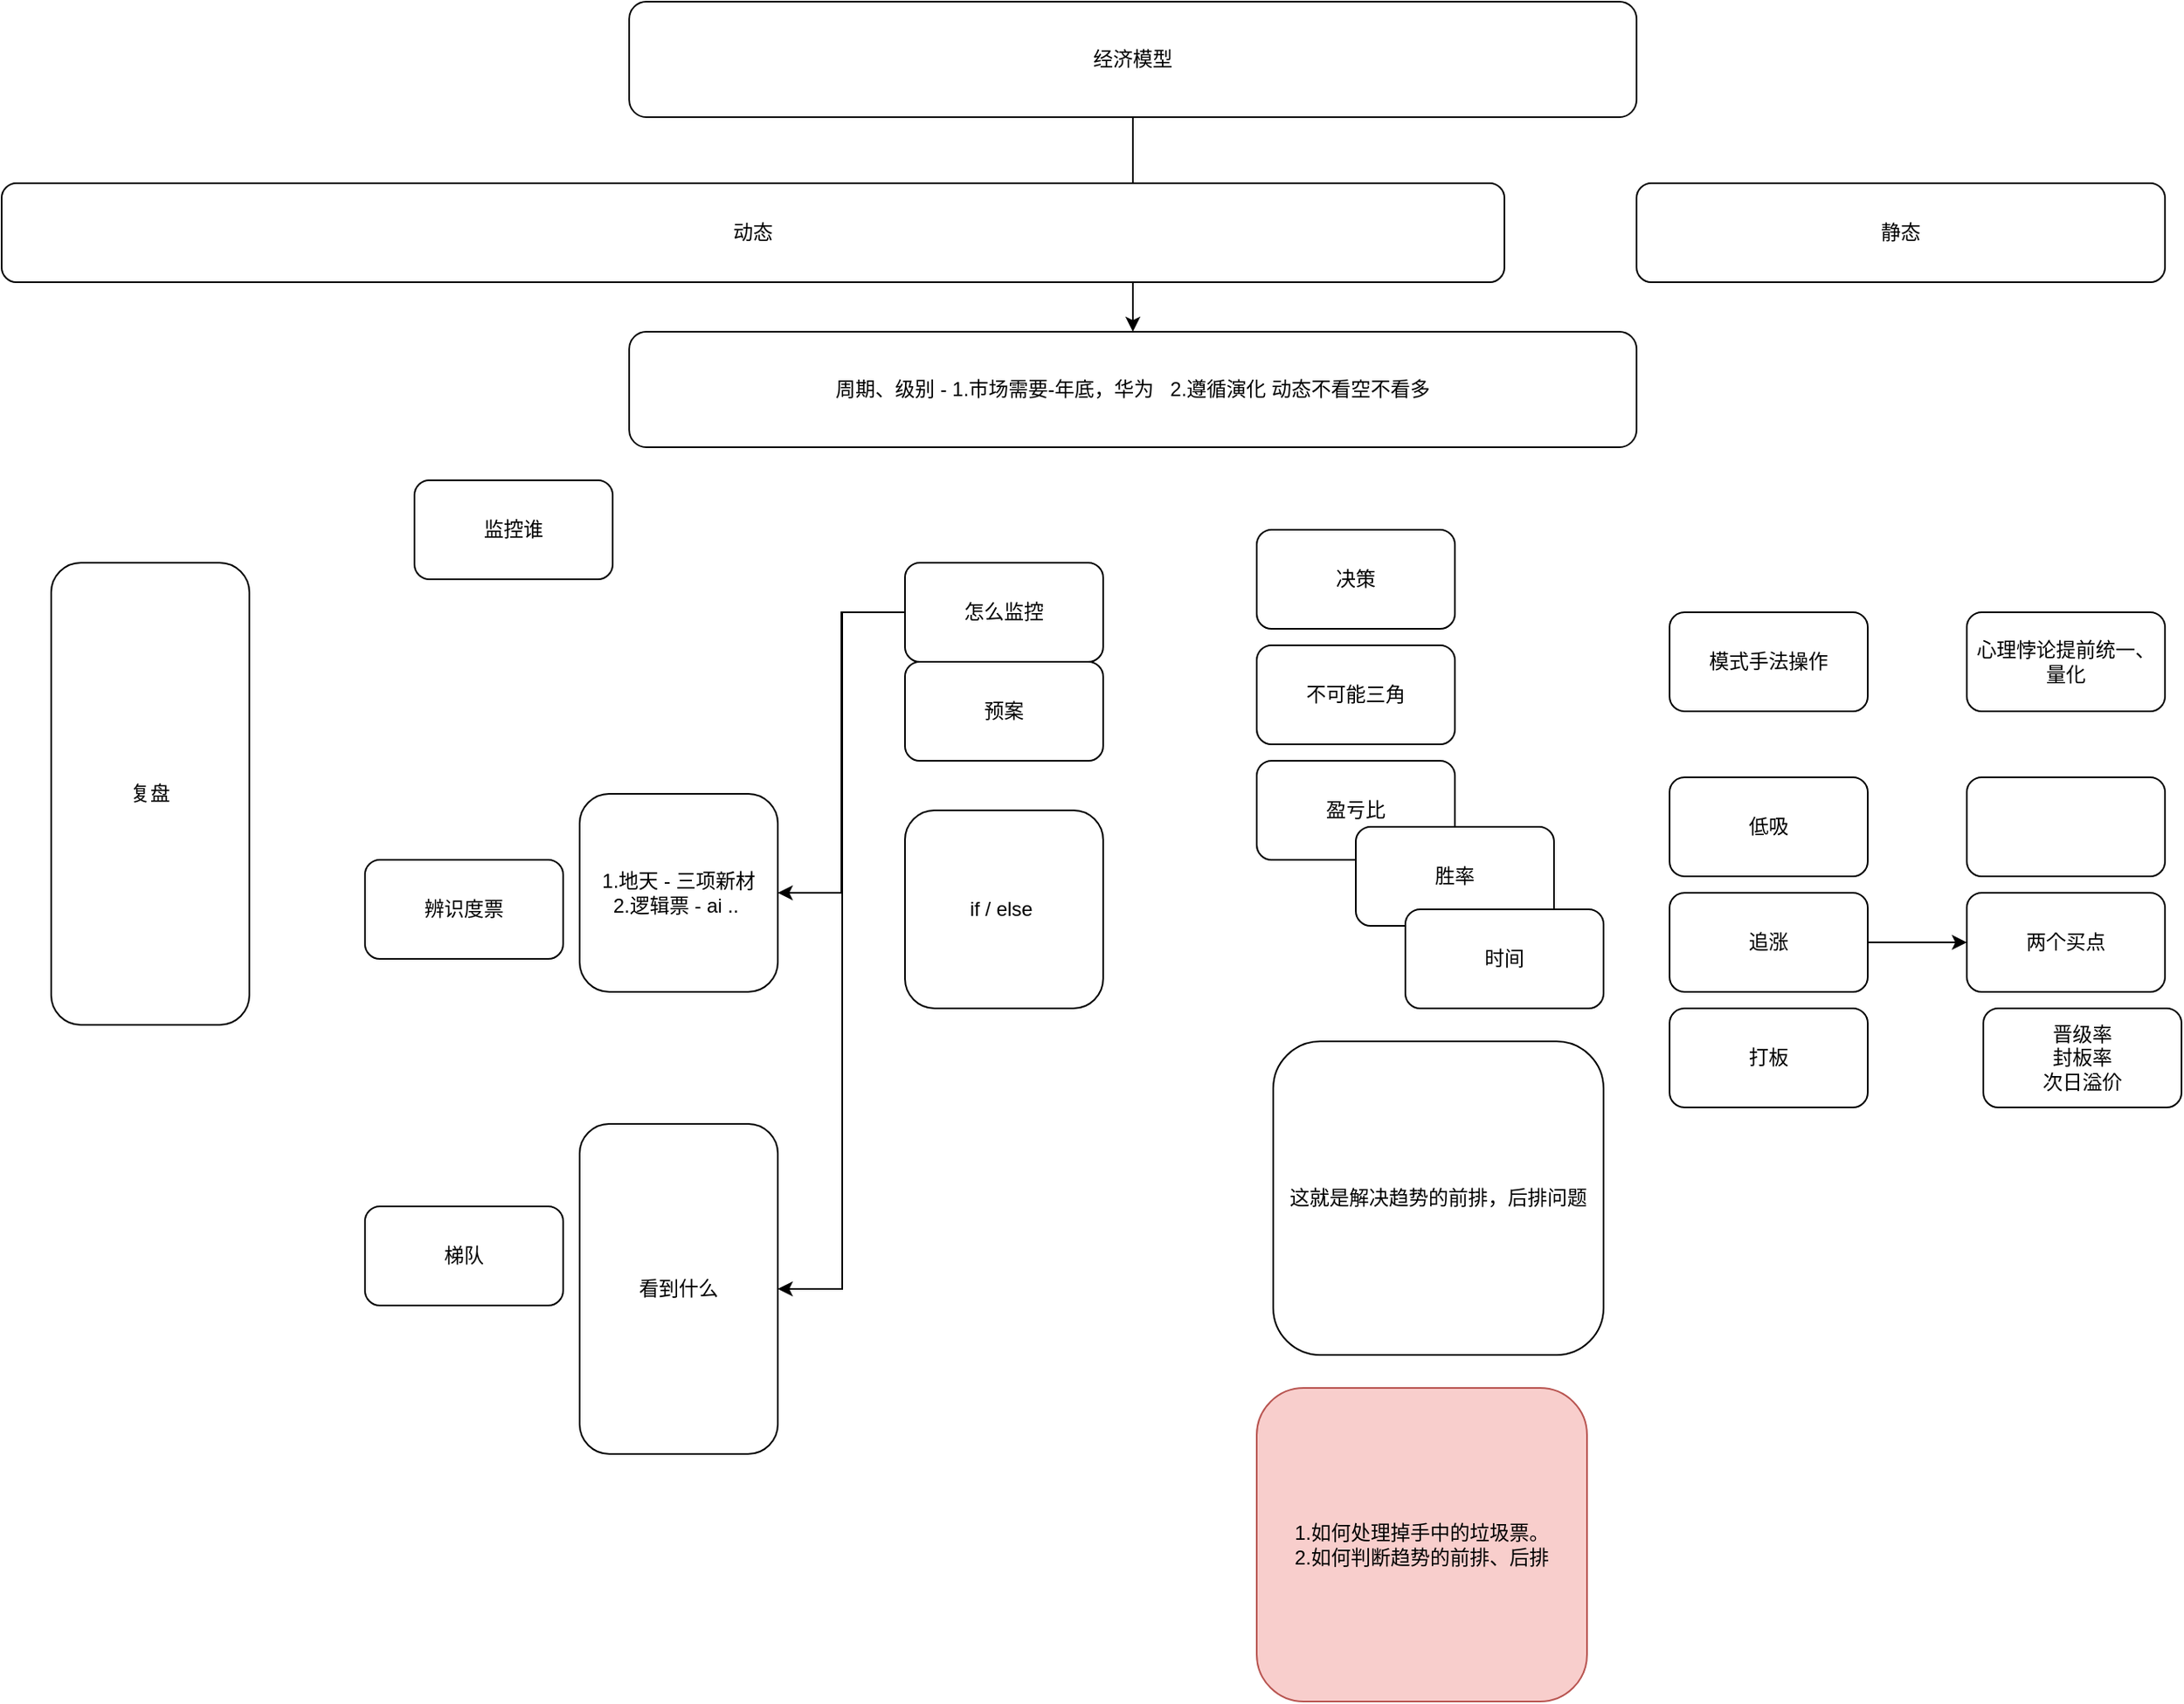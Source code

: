 <mxfile version="24.2.3" type="github">
  <diagram name="第 1 页" id="cFIGKGqqaDF6kSXo0E1u">
    <mxGraphModel dx="1588" dy="1961" grid="1" gridSize="10" guides="1" tooltips="1" connect="1" arrows="1" fold="1" page="1" pageScale="1" pageWidth="827" pageHeight="1169" math="0" shadow="0">
      <root>
        <mxCell id="0" />
        <mxCell id="1" parent="0" />
        <mxCell id="xZaFet4aV3dl0UE3ZgOh-1" value="复盘" style="rounded=1;whiteSpace=wrap;html=1;" vertex="1" parent="1">
          <mxGeometry x="190" y="-30" width="120" height="280" as="geometry" />
        </mxCell>
        <mxCell id="xZaFet4aV3dl0UE3ZgOh-2" value="辨识度票" style="rounded=1;whiteSpace=wrap;html=1;" vertex="1" parent="1">
          <mxGeometry x="380" y="150" width="120" height="60" as="geometry" />
        </mxCell>
        <mxCell id="xZaFet4aV3dl0UE3ZgOh-3" value="梯队" style="rounded=1;whiteSpace=wrap;html=1;" vertex="1" parent="1">
          <mxGeometry x="380" y="360" width="120" height="60" as="geometry" />
        </mxCell>
        <mxCell id="xZaFet4aV3dl0UE3ZgOh-4" value="1.地天 - 三项新材&lt;div&gt;2.逻辑票 - ai ..&amp;nbsp;&lt;/div&gt;" style="rounded=1;whiteSpace=wrap;html=1;" vertex="1" parent="1">
          <mxGeometry x="510" y="110" width="120" height="120" as="geometry" />
        </mxCell>
        <mxCell id="xZaFet4aV3dl0UE3ZgOh-5" value="监控谁" style="rounded=1;whiteSpace=wrap;html=1;" vertex="1" parent="1">
          <mxGeometry x="410" y="-80" width="120" height="60" as="geometry" />
        </mxCell>
        <mxCell id="xZaFet4aV3dl0UE3ZgOh-6" value="预案" style="rounded=1;whiteSpace=wrap;html=1;" vertex="1" parent="1">
          <mxGeometry x="707" y="30" width="120" height="60" as="geometry" />
        </mxCell>
        <mxCell id="xZaFet4aV3dl0UE3ZgOh-7" value="if / else&amp;nbsp;" style="rounded=1;whiteSpace=wrap;html=1;" vertex="1" parent="1">
          <mxGeometry x="707" y="120" width="120" height="120" as="geometry" />
        </mxCell>
        <mxCell id="xZaFet4aV3dl0UE3ZgOh-10" value="不可能三角" style="rounded=1;whiteSpace=wrap;html=1;" vertex="1" parent="1">
          <mxGeometry x="920" y="20" width="120" height="60" as="geometry" />
        </mxCell>
        <mxCell id="xZaFet4aV3dl0UE3ZgOh-11" value="模式手法操作" style="rounded=1;whiteSpace=wrap;html=1;" vertex="1" parent="1">
          <mxGeometry x="1170" width="120" height="60" as="geometry" />
        </mxCell>
        <mxCell id="xZaFet4aV3dl0UE3ZgOh-12" value="低吸" style="rounded=1;whiteSpace=wrap;html=1;" vertex="1" parent="1">
          <mxGeometry x="1170" y="100" width="120" height="60" as="geometry" />
        </mxCell>
        <mxCell id="xZaFet4aV3dl0UE3ZgOh-16" value="" style="edgeStyle=orthogonalEdgeStyle;rounded=0;orthogonalLoop=1;jettySize=auto;html=1;" edge="1" parent="1" source="xZaFet4aV3dl0UE3ZgOh-13" target="xZaFet4aV3dl0UE3ZgOh-15">
          <mxGeometry relative="1" as="geometry" />
        </mxCell>
        <mxCell id="xZaFet4aV3dl0UE3ZgOh-13" value="追涨" style="rounded=1;whiteSpace=wrap;html=1;" vertex="1" parent="1">
          <mxGeometry x="1170" y="170" width="120" height="60" as="geometry" />
        </mxCell>
        <mxCell id="xZaFet4aV3dl0UE3ZgOh-14" value="打板" style="rounded=1;whiteSpace=wrap;html=1;" vertex="1" parent="1">
          <mxGeometry x="1170" y="240" width="120" height="60" as="geometry" />
        </mxCell>
        <mxCell id="xZaFet4aV3dl0UE3ZgOh-15" value="两个买点" style="rounded=1;whiteSpace=wrap;html=1;" vertex="1" parent="1">
          <mxGeometry x="1350" y="170" width="120" height="60" as="geometry" />
        </mxCell>
        <mxCell id="xZaFet4aV3dl0UE3ZgOh-17" value="" style="rounded=1;whiteSpace=wrap;html=1;" vertex="1" parent="1">
          <mxGeometry x="1350" y="100" width="120" height="60" as="geometry" />
        </mxCell>
        <mxCell id="xZaFet4aV3dl0UE3ZgOh-18" value="晋级率&lt;div&gt;封板率&lt;/div&gt;&lt;div&gt;次日溢价&lt;/div&gt;" style="rounded=1;whiteSpace=wrap;html=1;" vertex="1" parent="1">
          <mxGeometry x="1360" y="240" width="120" height="60" as="geometry" />
        </mxCell>
        <mxCell id="xZaFet4aV3dl0UE3ZgOh-19" value="盈亏比" style="rounded=1;whiteSpace=wrap;html=1;" vertex="1" parent="1">
          <mxGeometry x="920" y="90" width="120" height="60" as="geometry" />
        </mxCell>
        <mxCell id="xZaFet4aV3dl0UE3ZgOh-20" value="胜率" style="rounded=1;whiteSpace=wrap;html=1;" vertex="1" parent="1">
          <mxGeometry x="980" y="130" width="120" height="60" as="geometry" />
        </mxCell>
        <mxCell id="xZaFet4aV3dl0UE3ZgOh-21" value="时间" style="rounded=1;whiteSpace=wrap;html=1;" vertex="1" parent="1">
          <mxGeometry x="1010" y="180" width="120" height="60" as="geometry" />
        </mxCell>
        <mxCell id="xZaFet4aV3dl0UE3ZgOh-22" value="周期、级别 - 1.市场需要-年底，华为&amp;nbsp; &amp;nbsp;2.遵循演化&amp;nbsp;动态不看空不看多" style="rounded=1;whiteSpace=wrap;html=1;" vertex="1" parent="1">
          <mxGeometry x="540" y="-170" width="610" height="70" as="geometry" />
        </mxCell>
        <mxCell id="xZaFet4aV3dl0UE3ZgOh-23" value="看到什么" style="rounded=1;whiteSpace=wrap;html=1;" vertex="1" parent="1">
          <mxGeometry x="510" y="310" width="120" height="200" as="geometry" />
        </mxCell>
        <mxCell id="xZaFet4aV3dl0UE3ZgOh-25" style="edgeStyle=orthogonalEdgeStyle;rounded=0;orthogonalLoop=1;jettySize=auto;html=1;exitX=0.5;exitY=1;exitDx=0;exitDy=0;entryX=0.5;entryY=0;entryDx=0;entryDy=0;" edge="1" parent="1" source="xZaFet4aV3dl0UE3ZgOh-24" target="xZaFet4aV3dl0UE3ZgOh-22">
          <mxGeometry relative="1" as="geometry" />
        </mxCell>
        <mxCell id="xZaFet4aV3dl0UE3ZgOh-24" value="经济模型" style="rounded=1;whiteSpace=wrap;html=1;" vertex="1" parent="1">
          <mxGeometry x="540" y="-370" width="610" height="70" as="geometry" />
        </mxCell>
        <mxCell id="xZaFet4aV3dl0UE3ZgOh-26" value="这就是解决趋势的前排，后排问题" style="rounded=1;whiteSpace=wrap;html=1;" vertex="1" parent="1">
          <mxGeometry x="930" y="260" width="200" height="190" as="geometry" />
        </mxCell>
        <mxCell id="xZaFet4aV3dl0UE3ZgOh-27" value="1.如何处理掉手中的垃圾票。&lt;div&gt;2.如何判断趋势的前排、后排&lt;/div&gt;" style="rounded=1;whiteSpace=wrap;html=1;fillColor=#f8cecc;strokeColor=#b85450;" vertex="1" parent="1">
          <mxGeometry x="920" y="470" width="200" height="190" as="geometry" />
        </mxCell>
        <mxCell id="xZaFet4aV3dl0UE3ZgOh-33" style="edgeStyle=orthogonalEdgeStyle;rounded=0;orthogonalLoop=1;jettySize=auto;html=1;exitX=0;exitY=0.5;exitDx=0;exitDy=0;entryX=1;entryY=0.5;entryDx=0;entryDy=0;" edge="1" parent="1" source="xZaFet4aV3dl0UE3ZgOh-28" target="xZaFet4aV3dl0UE3ZgOh-4">
          <mxGeometry relative="1" as="geometry" />
        </mxCell>
        <mxCell id="xZaFet4aV3dl0UE3ZgOh-34" style="edgeStyle=orthogonalEdgeStyle;rounded=0;orthogonalLoop=1;jettySize=auto;html=1;exitX=0;exitY=0.5;exitDx=0;exitDy=0;entryX=1;entryY=0.5;entryDx=0;entryDy=0;" edge="1" parent="1" source="xZaFet4aV3dl0UE3ZgOh-28" target="xZaFet4aV3dl0UE3ZgOh-23">
          <mxGeometry relative="1" as="geometry">
            <Array as="points">
              <mxPoint x="669" />
              <mxPoint x="669" y="410" />
            </Array>
          </mxGeometry>
        </mxCell>
        <mxCell id="xZaFet4aV3dl0UE3ZgOh-28" value="怎么监控" style="rounded=1;whiteSpace=wrap;html=1;" vertex="1" parent="1">
          <mxGeometry x="707" y="-30" width="120" height="60" as="geometry" />
        </mxCell>
        <mxCell id="xZaFet4aV3dl0UE3ZgOh-29" value="决策" style="rounded=1;whiteSpace=wrap;html=1;" vertex="1" parent="1">
          <mxGeometry x="920" y="-50" width="120" height="60" as="geometry" />
        </mxCell>
        <mxCell id="xZaFet4aV3dl0UE3ZgOh-30" value="静态" style="rounded=1;whiteSpace=wrap;html=1;" vertex="1" parent="1">
          <mxGeometry x="1150" y="-260" width="320" height="60" as="geometry" />
        </mxCell>
        <mxCell id="xZaFet4aV3dl0UE3ZgOh-31" value="动态" style="rounded=1;whiteSpace=wrap;html=1;" vertex="1" parent="1">
          <mxGeometry x="160" y="-260" width="910" height="60" as="geometry" />
        </mxCell>
        <mxCell id="xZaFet4aV3dl0UE3ZgOh-32" value="心理悖论提前统一、量化" style="rounded=1;whiteSpace=wrap;html=1;" vertex="1" parent="1">
          <mxGeometry x="1350" width="120" height="60" as="geometry" />
        </mxCell>
      </root>
    </mxGraphModel>
  </diagram>
</mxfile>
